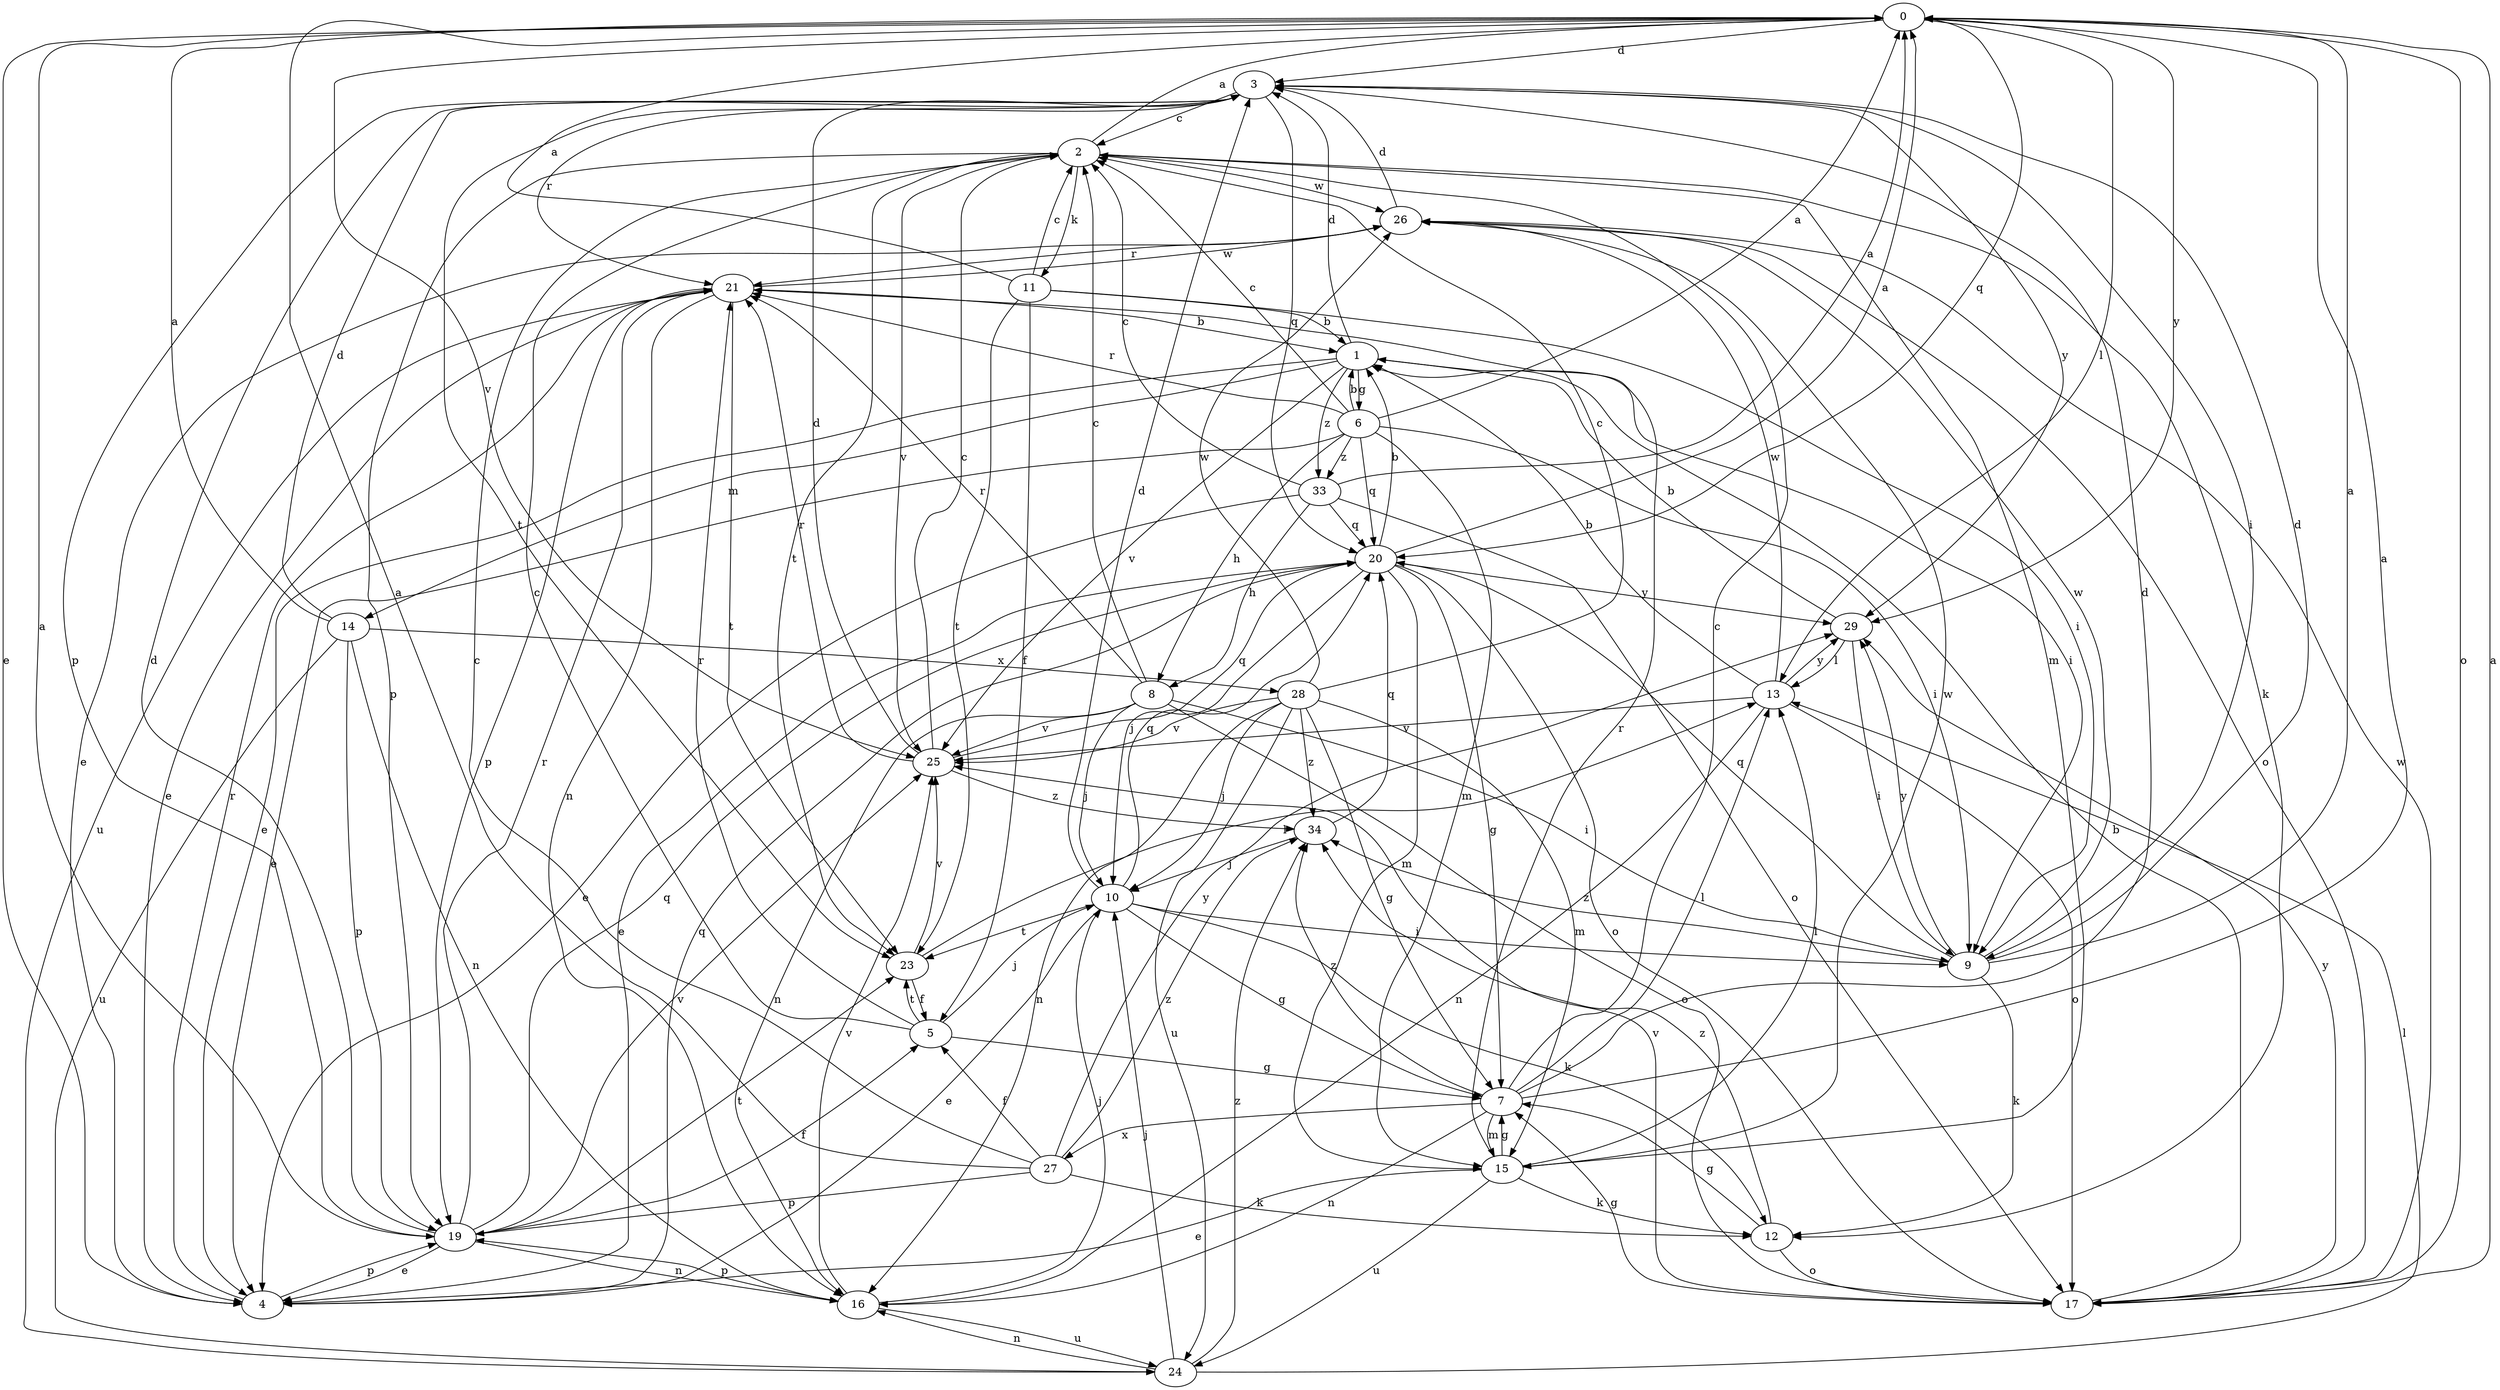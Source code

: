 strict digraph  {
0;
1;
2;
3;
4;
5;
6;
7;
8;
9;
10;
11;
12;
13;
14;
15;
16;
17;
19;
20;
21;
23;
24;
25;
26;
27;
28;
29;
33;
34;
0 -> 3  [label=d];
0 -> 4  [label=e];
0 -> 13  [label=l];
0 -> 17  [label=o];
0 -> 20  [label=q];
0 -> 25  [label=v];
0 -> 29  [label=y];
1 -> 3  [label=d];
1 -> 4  [label=e];
1 -> 6  [label=g];
1 -> 9  [label=i];
1 -> 14  [label=m];
1 -> 25  [label=v];
1 -> 33  [label=z];
2 -> 0  [label=a];
2 -> 11  [label=k];
2 -> 12  [label=k];
2 -> 15  [label=m];
2 -> 19  [label=p];
2 -> 23  [label=t];
2 -> 25  [label=v];
2 -> 26  [label=w];
3 -> 2  [label=c];
3 -> 9  [label=i];
3 -> 19  [label=p];
3 -> 20  [label=q];
3 -> 21  [label=r];
3 -> 23  [label=t];
3 -> 29  [label=y];
4 -> 19  [label=p];
4 -> 20  [label=q];
4 -> 21  [label=r];
5 -> 2  [label=c];
5 -> 7  [label=g];
5 -> 10  [label=j];
5 -> 21  [label=r];
5 -> 23  [label=t];
6 -> 0  [label=a];
6 -> 1  [label=b];
6 -> 2  [label=c];
6 -> 4  [label=e];
6 -> 8  [label=h];
6 -> 9  [label=i];
6 -> 15  [label=m];
6 -> 20  [label=q];
6 -> 21  [label=r];
6 -> 33  [label=z];
7 -> 0  [label=a];
7 -> 2  [label=c];
7 -> 3  [label=d];
7 -> 13  [label=l];
7 -> 15  [label=m];
7 -> 16  [label=n];
7 -> 27  [label=x];
7 -> 34  [label=z];
8 -> 2  [label=c];
8 -> 9  [label=i];
8 -> 10  [label=j];
8 -> 16  [label=n];
8 -> 17  [label=o];
8 -> 21  [label=r];
8 -> 25  [label=v];
9 -> 0  [label=a];
9 -> 3  [label=d];
9 -> 12  [label=k];
9 -> 20  [label=q];
9 -> 26  [label=w];
9 -> 29  [label=y];
9 -> 34  [label=z];
10 -> 3  [label=d];
10 -> 4  [label=e];
10 -> 7  [label=g];
10 -> 9  [label=i];
10 -> 12  [label=k];
10 -> 20  [label=q];
10 -> 23  [label=t];
11 -> 0  [label=a];
11 -> 1  [label=b];
11 -> 2  [label=c];
11 -> 5  [label=f];
11 -> 9  [label=i];
11 -> 23  [label=t];
12 -> 7  [label=g];
12 -> 17  [label=o];
12 -> 34  [label=z];
13 -> 1  [label=b];
13 -> 16  [label=n];
13 -> 17  [label=o];
13 -> 25  [label=v];
13 -> 26  [label=w];
13 -> 29  [label=y];
14 -> 0  [label=a];
14 -> 3  [label=d];
14 -> 16  [label=n];
14 -> 19  [label=p];
14 -> 24  [label=u];
14 -> 28  [label=x];
15 -> 4  [label=e];
15 -> 7  [label=g];
15 -> 12  [label=k];
15 -> 13  [label=l];
15 -> 21  [label=r];
15 -> 24  [label=u];
15 -> 26  [label=w];
16 -> 10  [label=j];
16 -> 19  [label=p];
16 -> 24  [label=u];
16 -> 25  [label=v];
17 -> 0  [label=a];
17 -> 1  [label=b];
17 -> 7  [label=g];
17 -> 25  [label=v];
17 -> 26  [label=w];
17 -> 29  [label=y];
19 -> 0  [label=a];
19 -> 3  [label=d];
19 -> 4  [label=e];
19 -> 5  [label=f];
19 -> 16  [label=n];
19 -> 20  [label=q];
19 -> 21  [label=r];
19 -> 23  [label=t];
19 -> 25  [label=v];
20 -> 0  [label=a];
20 -> 1  [label=b];
20 -> 4  [label=e];
20 -> 7  [label=g];
20 -> 10  [label=j];
20 -> 15  [label=m];
20 -> 17  [label=o];
20 -> 29  [label=y];
21 -> 1  [label=b];
21 -> 4  [label=e];
21 -> 16  [label=n];
21 -> 19  [label=p];
21 -> 23  [label=t];
21 -> 24  [label=u];
21 -> 26  [label=w];
23 -> 5  [label=f];
23 -> 13  [label=l];
23 -> 25  [label=v];
24 -> 10  [label=j];
24 -> 13  [label=l];
24 -> 16  [label=n];
24 -> 34  [label=z];
25 -> 2  [label=c];
25 -> 3  [label=d];
25 -> 20  [label=q];
25 -> 21  [label=r];
25 -> 34  [label=z];
26 -> 3  [label=d];
26 -> 4  [label=e];
26 -> 17  [label=o];
26 -> 21  [label=r];
27 -> 0  [label=a];
27 -> 2  [label=c];
27 -> 5  [label=f];
27 -> 12  [label=k];
27 -> 19  [label=p];
27 -> 29  [label=y];
27 -> 34  [label=z];
28 -> 2  [label=c];
28 -> 7  [label=g];
28 -> 10  [label=j];
28 -> 15  [label=m];
28 -> 16  [label=n];
28 -> 24  [label=u];
28 -> 25  [label=v];
28 -> 26  [label=w];
28 -> 34  [label=z];
29 -> 1  [label=b];
29 -> 9  [label=i];
29 -> 13  [label=l];
33 -> 0  [label=a];
33 -> 2  [label=c];
33 -> 4  [label=e];
33 -> 8  [label=h];
33 -> 17  [label=o];
33 -> 20  [label=q];
34 -> 10  [label=j];
34 -> 20  [label=q];
}
